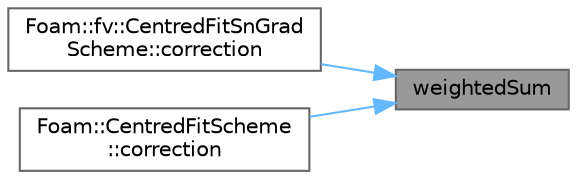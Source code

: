 digraph "weightedSum"
{
 // LATEX_PDF_SIZE
  bgcolor="transparent";
  edge [fontname=Helvetica,fontsize=10,labelfontname=Helvetica,labelfontsize=10];
  node [fontname=Helvetica,fontsize=10,shape=box,height=0.2,width=0.4];
  rankdir="RL";
  Node1 [id="Node000001",label="weightedSum",height=0.2,width=0.4,color="gray40", fillcolor="grey60", style="filled", fontcolor="black",tooltip=" "];
  Node1 -> Node2 [id="edge1_Node000001_Node000002",dir="back",color="steelblue1",style="solid",tooltip=" "];
  Node2 [id="Node000002",label="Foam::fv::CentredFitSnGrad\lScheme::correction",height=0.2,width=0.4,color="grey40", fillcolor="white", style="filled",URL="$classFoam_1_1fv_1_1CentredFitSnGradScheme.html#a9c79cff1f5952f2e865730d39bf9b2fe",tooltip=" "];
  Node1 -> Node3 [id="edge2_Node000001_Node000003",dir="back",color="steelblue1",style="solid",tooltip=" "];
  Node3 [id="Node000003",label="Foam::CentredFitScheme\l::correction",height=0.2,width=0.4,color="grey40", fillcolor="white", style="filled",URL="$classFoam_1_1CentredFitScheme.html#a9c79cff1f5952f2e865730d39bf9b2fe",tooltip=" "];
}
